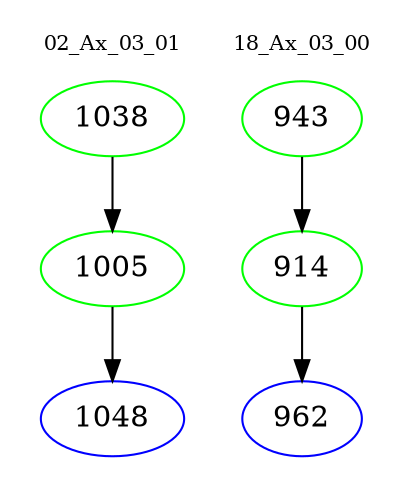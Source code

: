 digraph{
subgraph cluster_0 {
color = white
label = "02_Ax_03_01";
fontsize=10;
T0_1038 [label="1038", color="green"]
T0_1038 -> T0_1005 [color="black"]
T0_1005 [label="1005", color="green"]
T0_1005 -> T0_1048 [color="black"]
T0_1048 [label="1048", color="blue"]
}
subgraph cluster_1 {
color = white
label = "18_Ax_03_00";
fontsize=10;
T1_943 [label="943", color="green"]
T1_943 -> T1_914 [color="black"]
T1_914 [label="914", color="green"]
T1_914 -> T1_962 [color="black"]
T1_962 [label="962", color="blue"]
}
}
